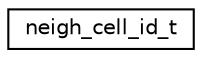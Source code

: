digraph "Graphical Class Hierarchy"
{
 // LATEX_PDF_SIZE
  edge [fontname="Helvetica",fontsize="10",labelfontname="Helvetica",labelfontsize="10"];
  node [fontname="Helvetica",fontsize="10",shape=record];
  rankdir="LR";
  Node0 [label="neigh_cell_id_t",height=0.2,width=0.4,color="black", fillcolor="white", style="filled",URL="$structneigh__cell__id__t.html",tooltip="ID of the neighboring cells used for HO."];
}
